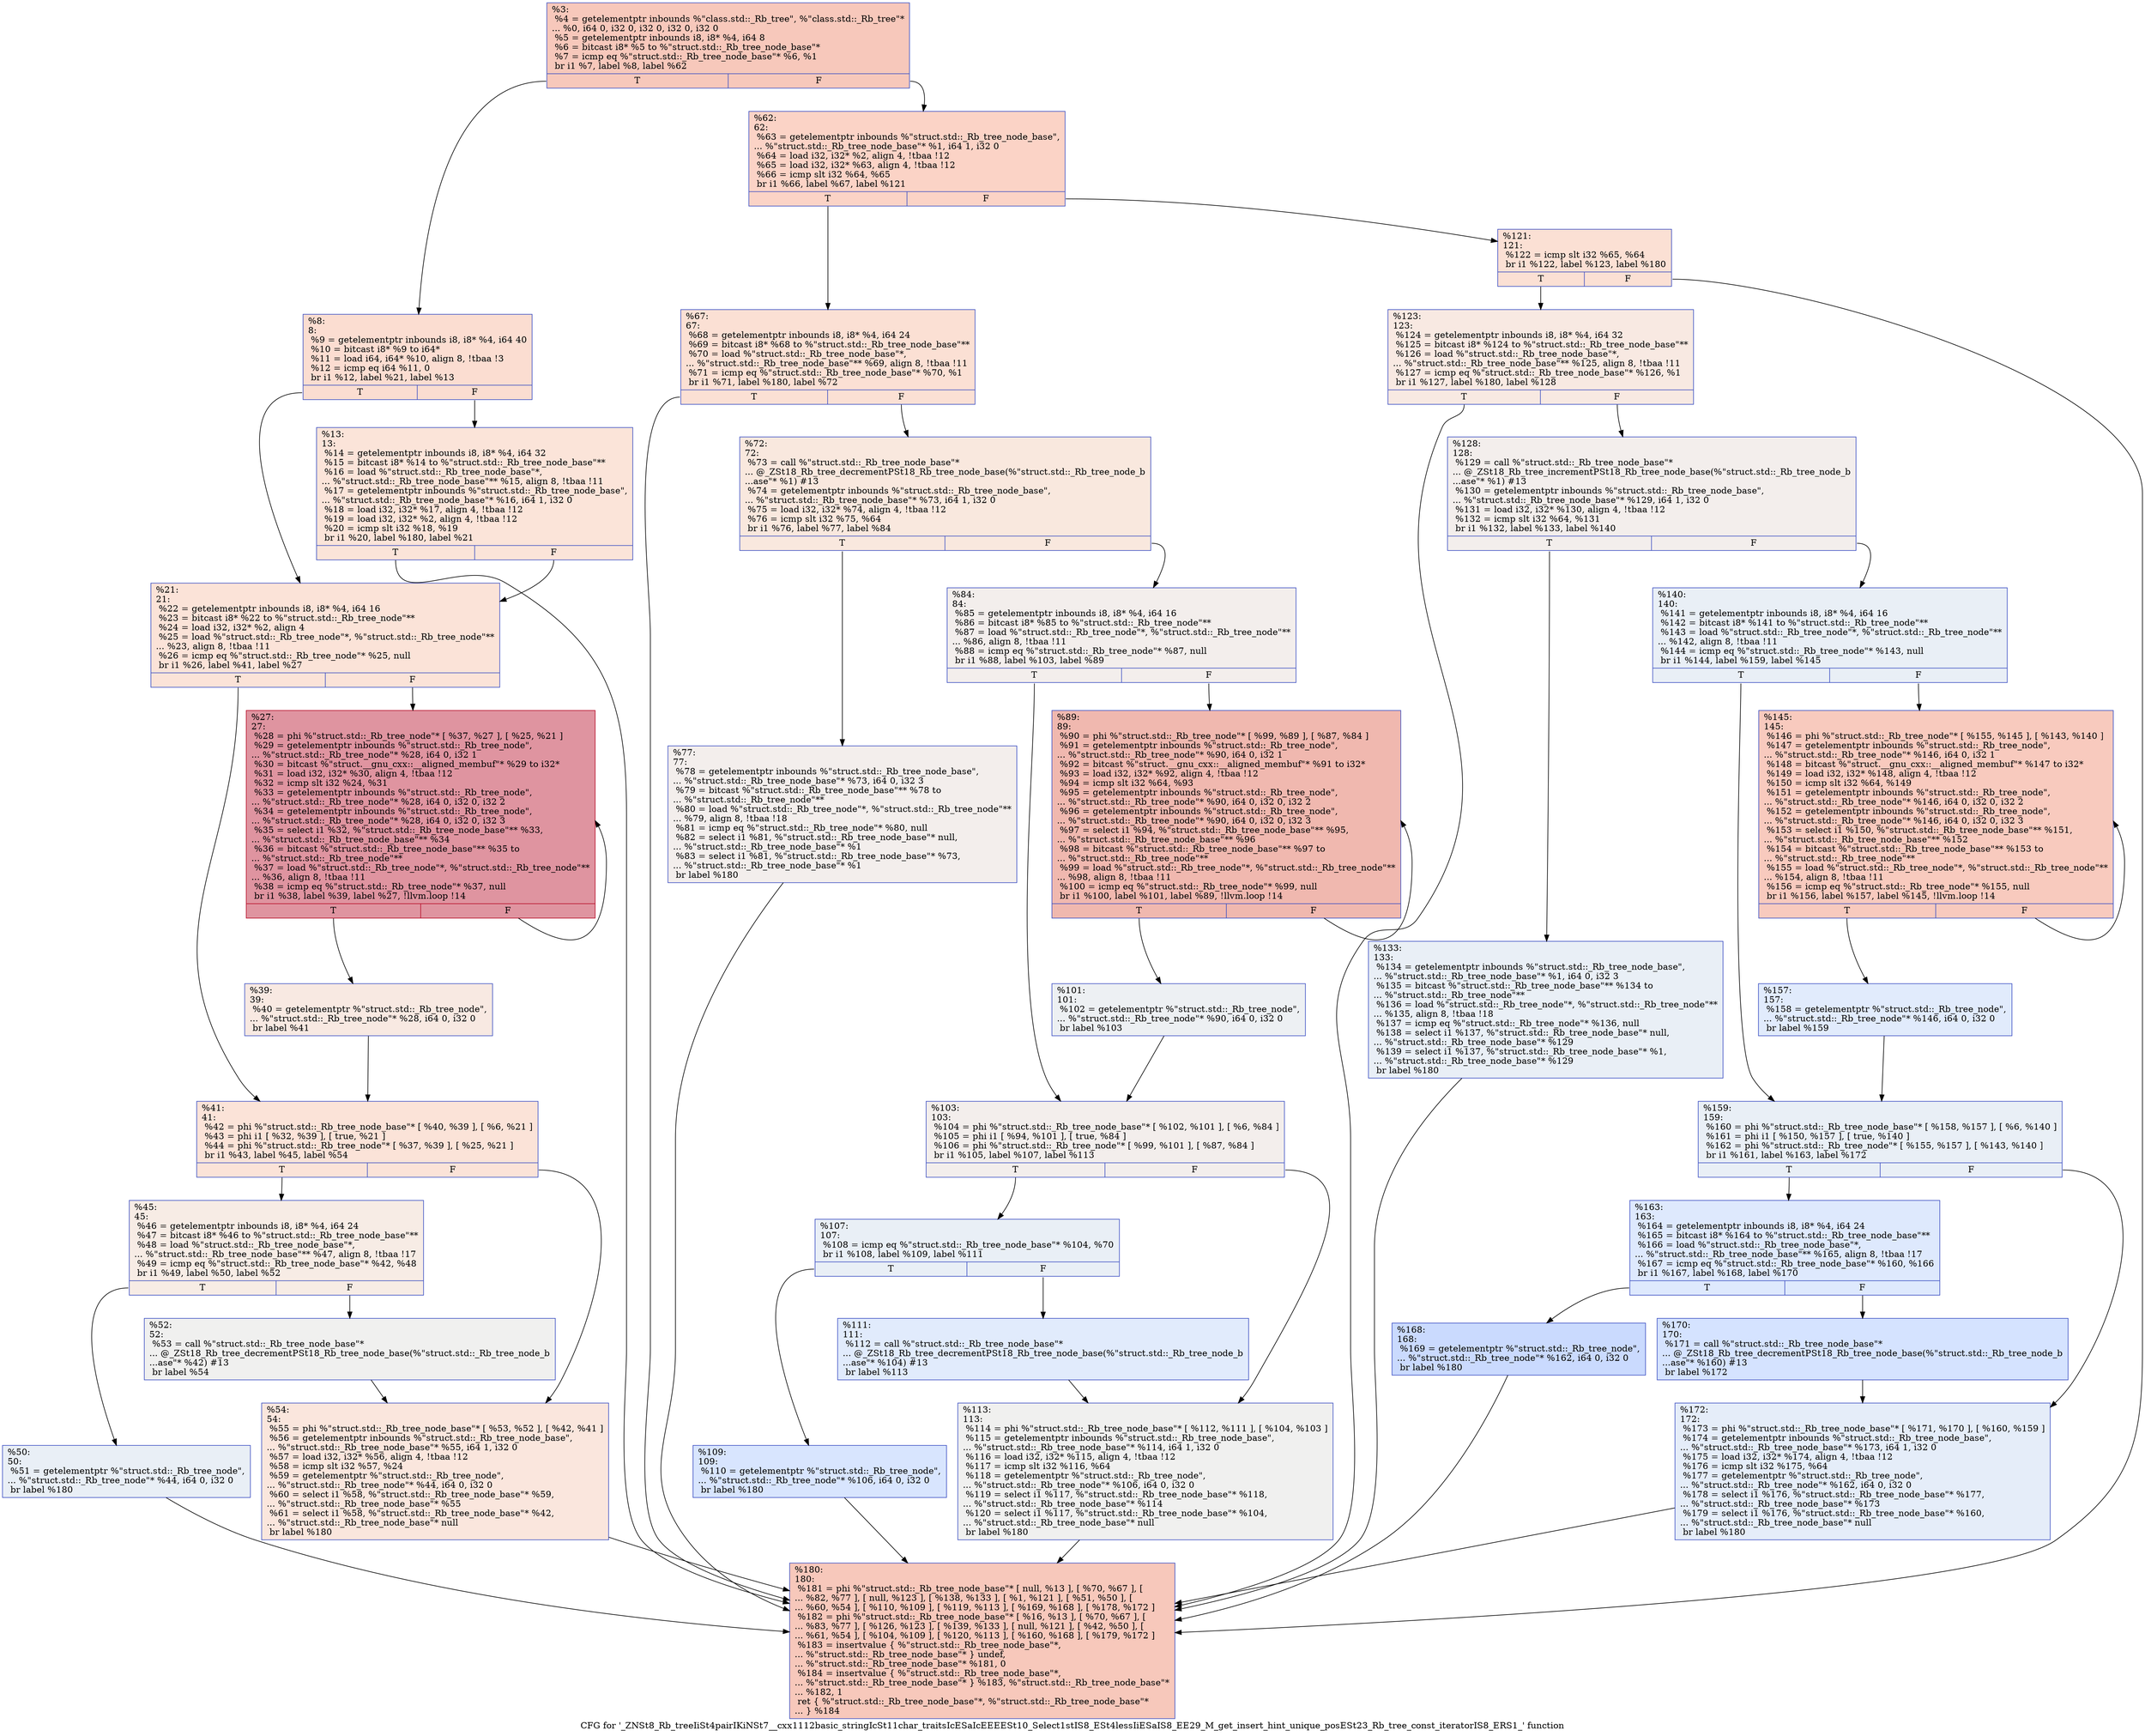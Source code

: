 digraph "CFG for '_ZNSt8_Rb_treeIiSt4pairIKiNSt7__cxx1112basic_stringIcSt11char_traitsIcESaIcEEEESt10_Select1stIS8_ESt4lessIiESaIS8_EE29_M_get_insert_hint_unique_posESt23_Rb_tree_const_iteratorIS8_ERS1_' function" {
	label="CFG for '_ZNSt8_Rb_treeIiSt4pairIKiNSt7__cxx1112basic_stringIcSt11char_traitsIcESaIcEEEESt10_Select1stIS8_ESt4lessIiESaIS8_EE29_M_get_insert_hint_unique_posESt23_Rb_tree_const_iteratorIS8_ERS1_' function";

	Node0x55d55b596dc0 [shape=record,color="#3d50c3ff", style=filled, fillcolor="#ed836670",label="{%3:\l  %4 = getelementptr inbounds %\"class.std::_Rb_tree\", %\"class.std::_Rb_tree\"*\l... %0, i64 0, i32 0, i32 0, i32 0, i32 0\l  %5 = getelementptr inbounds i8, i8* %4, i64 8\l  %6 = bitcast i8* %5 to %\"struct.std::_Rb_tree_node_base\"*\l  %7 = icmp eq %\"struct.std::_Rb_tree_node_base\"* %6, %1\l  br i1 %7, label %8, label %62\l|{<s0>T|<s1>F}}"];
	Node0x55d55b596dc0:s0 -> Node0x55d55b597120;
	Node0x55d55b596dc0:s1 -> Node0x55d55b597170;
	Node0x55d55b597120 [shape=record,color="#3d50c3ff", style=filled, fillcolor="#f7b39670",label="{%8:\l8:                                                \l  %9 = getelementptr inbounds i8, i8* %4, i64 40\l  %10 = bitcast i8* %9 to i64*\l  %11 = load i64, i64* %10, align 8, !tbaa !3\l  %12 = icmp eq i64 %11, 0\l  br i1 %12, label %21, label %13\l|{<s0>T|<s1>F}}"];
	Node0x55d55b597120:s0 -> Node0x55d55b596f30;
	Node0x55d55b597120:s1 -> Node0x55d55b597460;
	Node0x55d55b597460 [shape=record,color="#3d50c3ff", style=filled, fillcolor="#f5c1a970",label="{%13:\l13:                                               \l  %14 = getelementptr inbounds i8, i8* %4, i64 32\l  %15 = bitcast i8* %14 to %\"struct.std::_Rb_tree_node_base\"**\l  %16 = load %\"struct.std::_Rb_tree_node_base\"*,\l... %\"struct.std::_Rb_tree_node_base\"** %15, align 8, !tbaa !11\l  %17 = getelementptr inbounds %\"struct.std::_Rb_tree_node_base\",\l... %\"struct.std::_Rb_tree_node_base\"* %16, i64 1, i32 0\l  %18 = load i32, i32* %17, align 4, !tbaa !12\l  %19 = load i32, i32* %2, align 4, !tbaa !12\l  %20 = icmp slt i32 %18, %19\l  br i1 %20, label %180, label %21\l|{<s0>T|<s1>F}}"];
	Node0x55d55b597460:s0 -> Node0x55d55b5978c0;
	Node0x55d55b597460:s1 -> Node0x55d55b596f30;
	Node0x55d55b596f30 [shape=record,color="#3d50c3ff", style=filled, fillcolor="#f6bfa670",label="{%21:\l21:                                               \l  %22 = getelementptr inbounds i8, i8* %4, i64 16\l  %23 = bitcast i8* %22 to %\"struct.std::_Rb_tree_node\"**\l  %24 = load i32, i32* %2, align 4\l  %25 = load %\"struct.std::_Rb_tree_node\"*, %\"struct.std::_Rb_tree_node\"**\l... %23, align 8, !tbaa !11\l  %26 = icmp eq %\"struct.std::_Rb_tree_node\"* %25, null\l  br i1 %26, label %41, label %27\l|{<s0>T|<s1>F}}"];
	Node0x55d55b596f30:s0 -> Node0x55d55b597c40;
	Node0x55d55b596f30:s1 -> Node0x55d55b597c90;
	Node0x55d55b597c90 [shape=record,color="#b70d28ff", style=filled, fillcolor="#b70d2870",label="{%27:\l27:                                               \l  %28 = phi %\"struct.std::_Rb_tree_node\"* [ %37, %27 ], [ %25, %21 ]\l  %29 = getelementptr inbounds %\"struct.std::_Rb_tree_node\",\l... %\"struct.std::_Rb_tree_node\"* %28, i64 0, i32 1\l  %30 = bitcast %\"struct.__gnu_cxx::__aligned_membuf\"* %29 to i32*\l  %31 = load i32, i32* %30, align 4, !tbaa !12\l  %32 = icmp slt i32 %24, %31\l  %33 = getelementptr inbounds %\"struct.std::_Rb_tree_node\",\l... %\"struct.std::_Rb_tree_node\"* %28, i64 0, i32 0, i32 2\l  %34 = getelementptr inbounds %\"struct.std::_Rb_tree_node\",\l... %\"struct.std::_Rb_tree_node\"* %28, i64 0, i32 0, i32 3\l  %35 = select i1 %32, %\"struct.std::_Rb_tree_node_base\"** %33,\l... %\"struct.std::_Rb_tree_node_base\"** %34\l  %36 = bitcast %\"struct.std::_Rb_tree_node_base\"** %35 to\l... %\"struct.std::_Rb_tree_node\"**\l  %37 = load %\"struct.std::_Rb_tree_node\"*, %\"struct.std::_Rb_tree_node\"**\l... %36, align 8, !tbaa !11\l  %38 = icmp eq %\"struct.std::_Rb_tree_node\"* %37, null\l  br i1 %38, label %39, label %27, !llvm.loop !14\l|{<s0>T|<s1>F}}"];
	Node0x55d55b597c90:s0 -> Node0x55d55b598430;
	Node0x55d55b597c90:s1 -> Node0x55d55b597c90;
	Node0x55d55b598430 [shape=record,color="#3d50c3ff", style=filled, fillcolor="#efcebd70",label="{%39:\l39:                                               \l  %40 = getelementptr %\"struct.std::_Rb_tree_node\",\l... %\"struct.std::_Rb_tree_node\"* %28, i64 0, i32 0\l  br label %41\l}"];
	Node0x55d55b598430 -> Node0x55d55b597c40;
	Node0x55d55b597c40 [shape=record,color="#3d50c3ff", style=filled, fillcolor="#f6bfa670",label="{%41:\l41:                                               \l  %42 = phi %\"struct.std::_Rb_tree_node_base\"* [ %40, %39 ], [ %6, %21 ]\l  %43 = phi i1 [ %32, %39 ], [ true, %21 ]\l  %44 = phi %\"struct.std::_Rb_tree_node\"* [ %37, %39 ], [ %25, %21 ]\l  br i1 %43, label %45, label %54\l|{<s0>T|<s1>F}}"];
	Node0x55d55b597c40:s0 -> Node0x55d55b598d60;
	Node0x55d55b597c40:s1 -> Node0x55d55b598db0;
	Node0x55d55b598d60 [shape=record,color="#3d50c3ff", style=filled, fillcolor="#ecd3c570",label="{%45:\l45:                                               \l  %46 = getelementptr inbounds i8, i8* %4, i64 24\l  %47 = bitcast i8* %46 to %\"struct.std::_Rb_tree_node_base\"**\l  %48 = load %\"struct.std::_Rb_tree_node_base\"*,\l... %\"struct.std::_Rb_tree_node_base\"** %47, align 8, !tbaa !17\l  %49 = icmp eq %\"struct.std::_Rb_tree_node_base\"* %42, %48\l  br i1 %49, label %50, label %52\l|{<s0>T|<s1>F}}"];
	Node0x55d55b598d60:s0 -> Node0x55d55b5990c0;
	Node0x55d55b598d60:s1 -> Node0x55d55b599110;
	Node0x55d55b5990c0 [shape=record,color="#3d50c3ff", style=filled, fillcolor="#cedaeb70",label="{%50:\l50:                                               \l  %51 = getelementptr %\"struct.std::_Rb_tree_node\",\l... %\"struct.std::_Rb_tree_node\"* %44, i64 0, i32 0\l  br label %180\l}"];
	Node0x55d55b5990c0 -> Node0x55d55b5978c0;
	Node0x55d55b599110 [shape=record,color="#3d50c3ff", style=filled, fillcolor="#dedcdb70",label="{%52:\l52:                                               \l  %53 = call %\"struct.std::_Rb_tree_node_base\"*\l... @_ZSt18_Rb_tree_decrementPSt18_Rb_tree_node_base(%\"struct.std::_Rb_tree_node_b\l...ase\"* %42) #13\l  br label %54\l}"];
	Node0x55d55b599110 -> Node0x55d55b598db0;
	Node0x55d55b598db0 [shape=record,color="#3d50c3ff", style=filled, fillcolor="#f3c7b170",label="{%54:\l54:                                               \l  %55 = phi %\"struct.std::_Rb_tree_node_base\"* [ %53, %52 ], [ %42, %41 ]\l  %56 = getelementptr inbounds %\"struct.std::_Rb_tree_node_base\",\l... %\"struct.std::_Rb_tree_node_base\"* %55, i64 1, i32 0\l  %57 = load i32, i32* %56, align 4, !tbaa !12\l  %58 = icmp slt i32 %57, %24\l  %59 = getelementptr %\"struct.std::_Rb_tree_node\",\l... %\"struct.std::_Rb_tree_node\"* %44, i64 0, i32 0\l  %60 = select i1 %58, %\"struct.std::_Rb_tree_node_base\"* %59,\l... %\"struct.std::_Rb_tree_node_base\"* %55\l  %61 = select i1 %58, %\"struct.std::_Rb_tree_node_base\"* %42,\l... %\"struct.std::_Rb_tree_node_base\"* null\l  br label %180\l}"];
	Node0x55d55b598db0 -> Node0x55d55b5978c0;
	Node0x55d55b597170 [shape=record,color="#3d50c3ff", style=filled, fillcolor="#f59c7d70",label="{%62:\l62:                                               \l  %63 = getelementptr inbounds %\"struct.std::_Rb_tree_node_base\",\l... %\"struct.std::_Rb_tree_node_base\"* %1, i64 1, i32 0\l  %64 = load i32, i32* %2, align 4, !tbaa !12\l  %65 = load i32, i32* %63, align 4, !tbaa !12\l  %66 = icmp slt i32 %64, %65\l  br i1 %66, label %67, label %121\l|{<s0>T|<s1>F}}"];
	Node0x55d55b597170:s0 -> Node0x55d55b599c10;
	Node0x55d55b597170:s1 -> Node0x55d55b599c60;
	Node0x55d55b599c10 [shape=record,color="#3d50c3ff", style=filled, fillcolor="#f7b99e70",label="{%67:\l67:                                               \l  %68 = getelementptr inbounds i8, i8* %4, i64 24\l  %69 = bitcast i8* %68 to %\"struct.std::_Rb_tree_node_base\"**\l  %70 = load %\"struct.std::_Rb_tree_node_base\"*,\l... %\"struct.std::_Rb_tree_node_base\"** %69, align 8, !tbaa !11\l  %71 = icmp eq %\"struct.std::_Rb_tree_node_base\"* %70, %1\l  br i1 %71, label %180, label %72\l|{<s0>T|<s1>F}}"];
	Node0x55d55b599c10:s0 -> Node0x55d55b5978c0;
	Node0x55d55b599c10:s1 -> Node0x55d55b599f70;
	Node0x55d55b599f70 [shape=record,color="#3d50c3ff", style=filled, fillcolor="#f2cab570",label="{%72:\l72:                                               \l  %73 = call %\"struct.std::_Rb_tree_node_base\"*\l... @_ZSt18_Rb_tree_decrementPSt18_Rb_tree_node_base(%\"struct.std::_Rb_tree_node_b\l...ase\"* %1) #13\l  %74 = getelementptr inbounds %\"struct.std::_Rb_tree_node_base\",\l... %\"struct.std::_Rb_tree_node_base\"* %73, i64 1, i32 0\l  %75 = load i32, i32* %74, align 4, !tbaa !12\l  %76 = icmp slt i32 %75, %64\l  br i1 %76, label %77, label %84\l|{<s0>T|<s1>F}}"];
	Node0x55d55b599f70:s0 -> Node0x55d55b59a340;
	Node0x55d55b599f70:s1 -> Node0x55d55b59a390;
	Node0x55d55b59a340 [shape=record,color="#3d50c3ff", style=filled, fillcolor="#e3d9d370",label="{%77:\l77:                                               \l  %78 = getelementptr inbounds %\"struct.std::_Rb_tree_node_base\",\l... %\"struct.std::_Rb_tree_node_base\"* %73, i64 0, i32 3\l  %79 = bitcast %\"struct.std::_Rb_tree_node_base\"** %78 to\l... %\"struct.std::_Rb_tree_node\"**\l  %80 = load %\"struct.std::_Rb_tree_node\"*, %\"struct.std::_Rb_tree_node\"**\l... %79, align 8, !tbaa !18\l  %81 = icmp eq %\"struct.std::_Rb_tree_node\"* %80, null\l  %82 = select i1 %81, %\"struct.std::_Rb_tree_node_base\"* null,\l... %\"struct.std::_Rb_tree_node_base\"* %1\l  %83 = select i1 %81, %\"struct.std::_Rb_tree_node_base\"* %73,\l... %\"struct.std::_Rb_tree_node_base\"* %1\l  br label %180\l}"];
	Node0x55d55b59a340 -> Node0x55d55b5978c0;
	Node0x55d55b59a390 [shape=record,color="#3d50c3ff", style=filled, fillcolor="#e3d9d370",label="{%84:\l84:                                               \l  %85 = getelementptr inbounds i8, i8* %4, i64 16\l  %86 = bitcast i8* %85 to %\"struct.std::_Rb_tree_node\"**\l  %87 = load %\"struct.std::_Rb_tree_node\"*, %\"struct.std::_Rb_tree_node\"**\l... %86, align 8, !tbaa !11\l  %88 = icmp eq %\"struct.std::_Rb_tree_node\"* %87, null\l  br i1 %88, label %103, label %89\l|{<s0>T|<s1>F}}"];
	Node0x55d55b59a390:s0 -> Node0x55d55b59b0b0;
	Node0x55d55b59a390:s1 -> Node0x55d55b59b100;
	Node0x55d55b59b100 [shape=record,color="#3d50c3ff", style=filled, fillcolor="#dc5d4a70",label="{%89:\l89:                                               \l  %90 = phi %\"struct.std::_Rb_tree_node\"* [ %99, %89 ], [ %87, %84 ]\l  %91 = getelementptr inbounds %\"struct.std::_Rb_tree_node\",\l... %\"struct.std::_Rb_tree_node\"* %90, i64 0, i32 1\l  %92 = bitcast %\"struct.__gnu_cxx::__aligned_membuf\"* %91 to i32*\l  %93 = load i32, i32* %92, align 4, !tbaa !12\l  %94 = icmp slt i32 %64, %93\l  %95 = getelementptr inbounds %\"struct.std::_Rb_tree_node\",\l... %\"struct.std::_Rb_tree_node\"* %90, i64 0, i32 0, i32 2\l  %96 = getelementptr inbounds %\"struct.std::_Rb_tree_node\",\l... %\"struct.std::_Rb_tree_node\"* %90, i64 0, i32 0, i32 3\l  %97 = select i1 %94, %\"struct.std::_Rb_tree_node_base\"** %95,\l... %\"struct.std::_Rb_tree_node_base\"** %96\l  %98 = bitcast %\"struct.std::_Rb_tree_node_base\"** %97 to\l... %\"struct.std::_Rb_tree_node\"**\l  %99 = load %\"struct.std::_Rb_tree_node\"*, %\"struct.std::_Rb_tree_node\"**\l... %98, align 8, !tbaa !11\l  %100 = icmp eq %\"struct.std::_Rb_tree_node\"* %99, null\l  br i1 %100, label %101, label %89, !llvm.loop !14\l|{<s0>T|<s1>F}}"];
	Node0x55d55b59b100:s0 -> Node0x55d55b59b8c0;
	Node0x55d55b59b100:s1 -> Node0x55d55b59b100;
	Node0x55d55b59b8c0 [shape=record,color="#3d50c3ff", style=filled, fillcolor="#d6dce470",label="{%101:\l101:                                              \l  %102 = getelementptr %\"struct.std::_Rb_tree_node\",\l... %\"struct.std::_Rb_tree_node\"* %90, i64 0, i32 0\l  br label %103\l}"];
	Node0x55d55b59b8c0 -> Node0x55d55b59b0b0;
	Node0x55d55b59b0b0 [shape=record,color="#3d50c3ff", style=filled, fillcolor="#e3d9d370",label="{%103:\l103:                                              \l  %104 = phi %\"struct.std::_Rb_tree_node_base\"* [ %102, %101 ], [ %6, %84 ]\l  %105 = phi i1 [ %94, %101 ], [ true, %84 ]\l  %106 = phi %\"struct.std::_Rb_tree_node\"* [ %99, %101 ], [ %87, %84 ]\l  br i1 %105, label %107, label %113\l|{<s0>T|<s1>F}}"];
	Node0x55d55b59b0b0:s0 -> Node0x55d55b59bd00;
	Node0x55d55b59b0b0:s1 -> Node0x55d55b59bd50;
	Node0x55d55b59bd00 [shape=record,color="#3d50c3ff", style=filled, fillcolor="#cedaeb70",label="{%107:\l107:                                              \l  %108 = icmp eq %\"struct.std::_Rb_tree_node_base\"* %104, %70\l  br i1 %108, label %109, label %111\l|{<s0>T|<s1>F}}"];
	Node0x55d55b59bd00:s0 -> Node0x55d55b59bee0;
	Node0x55d55b59bd00:s1 -> Node0x55d55b59bf30;
	Node0x55d55b59bee0 [shape=record,color="#3d50c3ff", style=filled, fillcolor="#a7c5fe70",label="{%109:\l109:                                              \l  %110 = getelementptr %\"struct.std::_Rb_tree_node\",\l... %\"struct.std::_Rb_tree_node\"* %106, i64 0, i32 0\l  br label %180\l}"];
	Node0x55d55b59bee0 -> Node0x55d55b5978c0;
	Node0x55d55b59bf30 [shape=record,color="#3d50c3ff", style=filled, fillcolor="#bbd1f870",label="{%111:\l111:                                              \l  %112 = call %\"struct.std::_Rb_tree_node_base\"*\l... @_ZSt18_Rb_tree_decrementPSt18_Rb_tree_node_base(%\"struct.std::_Rb_tree_node_b\l...ase\"* %104) #13\l  br label %113\l}"];
	Node0x55d55b59bf30 -> Node0x55d55b59bd50;
	Node0x55d55b59bd50 [shape=record,color="#3d50c3ff", style=filled, fillcolor="#dedcdb70",label="{%113:\l113:                                              \l  %114 = phi %\"struct.std::_Rb_tree_node_base\"* [ %112, %111 ], [ %104, %103 ]\l  %115 = getelementptr inbounds %\"struct.std::_Rb_tree_node_base\",\l... %\"struct.std::_Rb_tree_node_base\"* %114, i64 1, i32 0\l  %116 = load i32, i32* %115, align 4, !tbaa !12\l  %117 = icmp slt i32 %116, %64\l  %118 = getelementptr %\"struct.std::_Rb_tree_node\",\l... %\"struct.std::_Rb_tree_node\"* %106, i64 0, i32 0\l  %119 = select i1 %117, %\"struct.std::_Rb_tree_node_base\"* %118,\l... %\"struct.std::_Rb_tree_node_base\"* %114\l  %120 = select i1 %117, %\"struct.std::_Rb_tree_node_base\"* %104,\l... %\"struct.std::_Rb_tree_node_base\"* null\l  br label %180\l}"];
	Node0x55d55b59bd50 -> Node0x55d55b5978c0;
	Node0x55d55b599c60 [shape=record,color="#3d50c3ff", style=filled, fillcolor="#f7b99e70",label="{%121:\l121:                                              \l  %122 = icmp slt i32 %65, %64\l  br i1 %122, label %123, label %180\l|{<s0>T|<s1>F}}"];
	Node0x55d55b599c60:s0 -> Node0x55d55b59c870;
	Node0x55d55b599c60:s1 -> Node0x55d55b5978c0;
	Node0x55d55b59c870 [shape=record,color="#3d50c3ff", style=filled, fillcolor="#efcebd70",label="{%123:\l123:                                              \l  %124 = getelementptr inbounds i8, i8* %4, i64 32\l  %125 = bitcast i8* %124 to %\"struct.std::_Rb_tree_node_base\"**\l  %126 = load %\"struct.std::_Rb_tree_node_base\"*,\l... %\"struct.std::_Rb_tree_node_base\"** %125, align 8, !tbaa !11\l  %127 = icmp eq %\"struct.std::_Rb_tree_node_base\"* %126, %1\l  br i1 %127, label %180, label %128\l|{<s0>T|<s1>F}}"];
	Node0x55d55b59c870:s0 -> Node0x55d55b5978c0;
	Node0x55d55b59c870:s1 -> Node0x55d55b59cb80;
	Node0x55d55b59cb80 [shape=record,color="#3d50c3ff", style=filled, fillcolor="#e3d9d370",label="{%128:\l128:                                              \l  %129 = call %\"struct.std::_Rb_tree_node_base\"*\l... @_ZSt18_Rb_tree_incrementPSt18_Rb_tree_node_base(%\"struct.std::_Rb_tree_node_b\l...ase\"* %1) #13\l  %130 = getelementptr inbounds %\"struct.std::_Rb_tree_node_base\",\l... %\"struct.std::_Rb_tree_node_base\"* %129, i64 1, i32 0\l  %131 = load i32, i32* %130, align 4, !tbaa !12\l  %132 = icmp slt i32 %64, %131\l  br i1 %132, label %133, label %140\l|{<s0>T|<s1>F}}"];
	Node0x55d55b59cb80:s0 -> Node0x55d55b59d850;
	Node0x55d55b59cb80:s1 -> Node0x55d55b59d8a0;
	Node0x55d55b59d850 [shape=record,color="#3d50c3ff", style=filled, fillcolor="#cedaeb70",label="{%133:\l133:                                              \l  %134 = getelementptr inbounds %\"struct.std::_Rb_tree_node_base\",\l... %\"struct.std::_Rb_tree_node_base\"* %1, i64 0, i32 3\l  %135 = bitcast %\"struct.std::_Rb_tree_node_base\"** %134 to\l... %\"struct.std::_Rb_tree_node\"**\l  %136 = load %\"struct.std::_Rb_tree_node\"*, %\"struct.std::_Rb_tree_node\"**\l... %135, align 8, !tbaa !18\l  %137 = icmp eq %\"struct.std::_Rb_tree_node\"* %136, null\l  %138 = select i1 %137, %\"struct.std::_Rb_tree_node_base\"* null,\l... %\"struct.std::_Rb_tree_node_base\"* %129\l  %139 = select i1 %137, %\"struct.std::_Rb_tree_node_base\"* %1,\l... %\"struct.std::_Rb_tree_node_base\"* %129\l  br label %180\l}"];
	Node0x55d55b59d850 -> Node0x55d55b5978c0;
	Node0x55d55b59d8a0 [shape=record,color="#3d50c3ff", style=filled, fillcolor="#cedaeb70",label="{%140:\l140:                                              \l  %141 = getelementptr inbounds i8, i8* %4, i64 16\l  %142 = bitcast i8* %141 to %\"struct.std::_Rb_tree_node\"**\l  %143 = load %\"struct.std::_Rb_tree_node\"*, %\"struct.std::_Rb_tree_node\"**\l... %142, align 8, !tbaa !11\l  %144 = icmp eq %\"struct.std::_Rb_tree_node\"* %143, null\l  br i1 %144, label %159, label %145\l|{<s0>T|<s1>F}}"];
	Node0x55d55b59d8a0:s0 -> Node0x55d55b59dfb0;
	Node0x55d55b59d8a0:s1 -> Node0x55d55b59e000;
	Node0x55d55b59e000 [shape=record,color="#3d50c3ff", style=filled, fillcolor="#ef886b70",label="{%145:\l145:                                              \l  %146 = phi %\"struct.std::_Rb_tree_node\"* [ %155, %145 ], [ %143, %140 ]\l  %147 = getelementptr inbounds %\"struct.std::_Rb_tree_node\",\l... %\"struct.std::_Rb_tree_node\"* %146, i64 0, i32 1\l  %148 = bitcast %\"struct.__gnu_cxx::__aligned_membuf\"* %147 to i32*\l  %149 = load i32, i32* %148, align 4, !tbaa !12\l  %150 = icmp slt i32 %64, %149\l  %151 = getelementptr inbounds %\"struct.std::_Rb_tree_node\",\l... %\"struct.std::_Rb_tree_node\"* %146, i64 0, i32 0, i32 2\l  %152 = getelementptr inbounds %\"struct.std::_Rb_tree_node\",\l... %\"struct.std::_Rb_tree_node\"* %146, i64 0, i32 0, i32 3\l  %153 = select i1 %150, %\"struct.std::_Rb_tree_node_base\"** %151,\l... %\"struct.std::_Rb_tree_node_base\"** %152\l  %154 = bitcast %\"struct.std::_Rb_tree_node_base\"** %153 to\l... %\"struct.std::_Rb_tree_node\"**\l  %155 = load %\"struct.std::_Rb_tree_node\"*, %\"struct.std::_Rb_tree_node\"**\l... %154, align 8, !tbaa !11\l  %156 = icmp eq %\"struct.std::_Rb_tree_node\"* %155, null\l  br i1 %156, label %157, label %145, !llvm.loop !14\l|{<s0>T|<s1>F}}"];
	Node0x55d55b59e000:s0 -> Node0x55d55b59e7f0;
	Node0x55d55b59e000:s1 -> Node0x55d55b59e000;
	Node0x55d55b59e7f0 [shape=record,color="#3d50c3ff", style=filled, fillcolor="#bbd1f870",label="{%157:\l157:                                              \l  %158 = getelementptr %\"struct.std::_Rb_tree_node\",\l... %\"struct.std::_Rb_tree_node\"* %146, i64 0, i32 0\l  br label %159\l}"];
	Node0x55d55b59e7f0 -> Node0x55d55b59dfb0;
	Node0x55d55b59dfb0 [shape=record,color="#3d50c3ff", style=filled, fillcolor="#cedaeb70",label="{%159:\l159:                                              \l  %160 = phi %\"struct.std::_Rb_tree_node_base\"* [ %158, %157 ], [ %6, %140 ]\l  %161 = phi i1 [ %150, %157 ], [ true, %140 ]\l  %162 = phi %\"struct.std::_Rb_tree_node\"* [ %155, %157 ], [ %143, %140 ]\l  br i1 %161, label %163, label %172\l|{<s0>T|<s1>F}}"];
	Node0x55d55b59dfb0:s0 -> Node0x55d55b59ec30;
	Node0x55d55b59dfb0:s1 -> Node0x55d55b59ec80;
	Node0x55d55b59ec30 [shape=record,color="#3d50c3ff", style=filled, fillcolor="#b5cdfa70",label="{%163:\l163:                                              \l  %164 = getelementptr inbounds i8, i8* %4, i64 24\l  %165 = bitcast i8* %164 to %\"struct.std::_Rb_tree_node_base\"**\l  %166 = load %\"struct.std::_Rb_tree_node_base\"*,\l... %\"struct.std::_Rb_tree_node_base\"** %165, align 8, !tbaa !17\l  %167 = icmp eq %\"struct.std::_Rb_tree_node_base\"* %160, %166\l  br i1 %167, label %168, label %170\l|{<s0>T|<s1>F}}"];
	Node0x55d55b59ec30:s0 -> Node0x55d55b59ef90;
	Node0x55d55b59ec30:s1 -> Node0x55d55b59efe0;
	Node0x55d55b59ef90 [shape=record,color="#3d50c3ff", style=filled, fillcolor="#88abfd70",label="{%168:\l168:                                              \l  %169 = getelementptr %\"struct.std::_Rb_tree_node\",\l... %\"struct.std::_Rb_tree_node\"* %162, i64 0, i32 0\l  br label %180\l}"];
	Node0x55d55b59ef90 -> Node0x55d55b5978c0;
	Node0x55d55b59efe0 [shape=record,color="#3d50c3ff", style=filled, fillcolor="#a1c0ff70",label="{%170:\l170:                                              \l  %171 = call %\"struct.std::_Rb_tree_node_base\"*\l... @_ZSt18_Rb_tree_decrementPSt18_Rb_tree_node_base(%\"struct.std::_Rb_tree_node_b\l...ase\"* %160) #13\l  br label %172\l}"];
	Node0x55d55b59efe0 -> Node0x55d55b59ec80;
	Node0x55d55b59ec80 [shape=record,color="#3d50c3ff", style=filled, fillcolor="#c5d6f270",label="{%172:\l172:                                              \l  %173 = phi %\"struct.std::_Rb_tree_node_base\"* [ %171, %170 ], [ %160, %159 ]\l  %174 = getelementptr inbounds %\"struct.std::_Rb_tree_node_base\",\l... %\"struct.std::_Rb_tree_node_base\"* %173, i64 1, i32 0\l  %175 = load i32, i32* %174, align 4, !tbaa !12\l  %176 = icmp slt i32 %175, %64\l  %177 = getelementptr %\"struct.std::_Rb_tree_node\",\l... %\"struct.std::_Rb_tree_node\"* %162, i64 0, i32 0\l  %178 = select i1 %176, %\"struct.std::_Rb_tree_node_base\"* %177,\l... %\"struct.std::_Rb_tree_node_base\"* %173\l  %179 = select i1 %176, %\"struct.std::_Rb_tree_node_base\"* %160,\l... %\"struct.std::_Rb_tree_node_base\"* null\l  br label %180\l}"];
	Node0x55d55b59ec80 -> Node0x55d55b5978c0;
	Node0x55d55b5978c0 [shape=record,color="#3d50c3ff", style=filled, fillcolor="#ed836670",label="{%180:\l180:                                              \l  %181 = phi %\"struct.std::_Rb_tree_node_base\"* [ null, %13 ], [ %70, %67 ], [\l... %82, %77 ], [ null, %123 ], [ %138, %133 ], [ %1, %121 ], [ %51, %50 ], [\l... %60, %54 ], [ %110, %109 ], [ %119, %113 ], [ %169, %168 ], [ %178, %172 ]\l  %182 = phi %\"struct.std::_Rb_tree_node_base\"* [ %16, %13 ], [ %70, %67 ], [\l... %83, %77 ], [ %126, %123 ], [ %139, %133 ], [ null, %121 ], [ %42, %50 ], [\l... %61, %54 ], [ %104, %109 ], [ %120, %113 ], [ %160, %168 ], [ %179, %172 ]\l  %183 = insertvalue \{ %\"struct.std::_Rb_tree_node_base\"*,\l... %\"struct.std::_Rb_tree_node_base\"* \} undef,\l... %\"struct.std::_Rb_tree_node_base\"* %181, 0\l  %184 = insertvalue \{ %\"struct.std::_Rb_tree_node_base\"*,\l... %\"struct.std::_Rb_tree_node_base\"* \} %183, %\"struct.std::_Rb_tree_node_base\"*\l... %182, 1\l  ret \{ %\"struct.std::_Rb_tree_node_base\"*, %\"struct.std::_Rb_tree_node_base\"*\l... \} %184\l}"];
}
